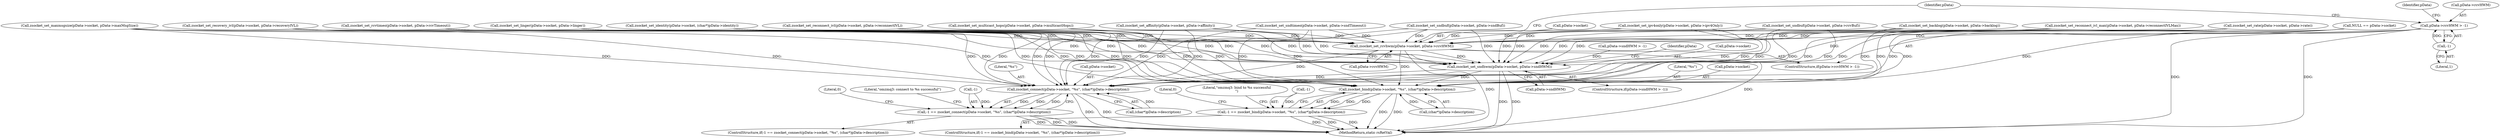 digraph "0_rsyslog_062d0c671a29f7c6f7dff4a2f1f35df375bbb30b_0@pointer" {
"1000361" [label="(Call,pData->rcvHWM > -1)"];
"1000365" [label="(Call,-1)"];
"1000367" [label="(Call,zsocket_set_rcvhwm(pData->socket, pData->rcvHWM))"];
"1000381" [label="(Call,zsocket_set_sndhwm(pData->socket, pData->sndHWM))"];
"1000399" [label="(Call,zsocket_bind(pData->socket, \"%s\", (char*)pData->description))"];
"1000396" [label="(Call,-1 == zsocket_bind(pData->socket, \"%s\", (char*)pData->description))"];
"1000432" [label="(Call,zsocket_connect(pData->socket, \"%s\", (char*)pData->description))"];
"1000429" [label="(Call,-1 == zsocket_connect(pData->socket, \"%s\", (char*)pData->description))"];
"1000381" [label="(Call,zsocket_set_sndhwm(pData->socket, pData->sndHWM))"];
"1000397" [label="(Call,-1)"];
"1000428" [label="(ControlStructure,if(-1 == zsocket_connect(pData->socket, \"%s\", (char*)pData->description)))"];
"1000377" [label="(Identifier,pData)"];
"1000242" [label="(Call,zsocket_set_rcvtimeo(pData->socket, pData->rcvTimeout))"];
"1000395" [label="(ControlStructure,if(-1 == zsocket_bind(pData->socket, \"%s\", (char*)pData->description)))"];
"1000436" [label="(Literal,\"%s\")"];
"1000403" [label="(Literal,\"%s\")"];
"1000200" [label="(Call,zsocket_set_linger(pData->socket, pData->linger))"];
"1000284" [label="(Call,zsocket_set_recovery_ivl(pData->socket, pData->recoveryIVL))"];
"1000214" [label="(Call,zsocket_set_backlog(pData->socket, pData->backlog))"];
"1000437" [label="(Call,(char*)pData->description)"];
"1000256" [label="(Call,zsocket_set_maxmsgsize(pData->socket, pData->maxMsgSize))"];
"1000270" [label="(Call,zsocket_set_rate(pData->socket, pData->rate))"];
"1000432" [label="(Call,zsocket_connect(pData->socket, \"%s\", (char*)pData->description))"];
"1000375" [label="(Call,pData->sndHWM > -1)"];
"1000444" [label="(Literal,0)"];
"1000365" [label="(Call,-1)"];
"1000385" [label="(Call,pData->sndHWM)"];
"1000361" [label="(Call,pData->rcvHWM > -1)"];
"1000461" [label="(MethodReturn,static rsRetVal)"];
"1000404" [label="(Call,(char*)pData->description)"];
"1000186" [label="(Call,zsocket_set_sndbuf(pData->socket, pData->rcvBuf))"];
"1000433" [label="(Call,pData->socket)"];
"1000369" [label="(Identifier,pData)"];
"1000362" [label="(Call,pData->rcvHWM)"];
"1000400" [label="(Call,pData->socket)"];
"1000366" [label="(Literal,1)"];
"1000374" [label="(ControlStructure,if(pData->sndHWM > -1))"];
"1000411" [label="(Literal,0)"];
"1000429" [label="(Call,-1 == zsocket_connect(pData->socket, \"%s\", (char*)pData->description))"];
"1000326" [label="(Call,zsocket_set_reconnect_ivl_max(pData->socket, pData->reconnectIVLMax))"];
"1000368" [label="(Call,pData->socket)"];
"1000391" [label="(Identifier,pData)"];
"1000396" [label="(Call,-1 == zsocket_bind(pData->socket, \"%s\", (char*)pData->description))"];
"1000312" [label="(Call,zsocket_set_reconnect_ivl(pData->socket, pData->reconnectIVL))"];
"1000340" [label="(Call,zsocket_set_ipv4only(pData->socket, pData->ipv4Only))"];
"1000360" [label="(ControlStructure,if(pData->rcvHWM > -1))"];
"1000455" [label="(Literal,\"omzmq3: connect to %s successful\")"];
"1000135" [label="(Call,NULL == pData->socket)"];
"1000430" [label="(Call,-1)"];
"1000228" [label="(Call,zsocket_set_sndtimeo(pData->socket, pData->sndTimeout))"];
"1000156" [label="(Call,zsocket_set_identity(pData->socket, (char*)pData->identity))"];
"1000353" [label="(Call,zsocket_set_affinity(pData->socket, pData->affinity))"];
"1000382" [label="(Call,pData->socket)"];
"1000422" [label="(Literal,\"omzmq3: bind to %s successful\n\")"];
"1000367" [label="(Call,zsocket_set_rcvhwm(pData->socket, pData->rcvHWM))"];
"1000399" [label="(Call,zsocket_bind(pData->socket, \"%s\", (char*)pData->description))"];
"1000298" [label="(Call,zsocket_set_multicast_hops(pData->socket, pData->multicastHops))"];
"1000371" [label="(Call,pData->rcvHWM)"];
"1000172" [label="(Call,zsocket_set_sndbuf(pData->socket, pData->sndBuf))"];
"1000361" -> "1000360"  [label="AST: "];
"1000361" -> "1000365"  [label="CFG: "];
"1000362" -> "1000361"  [label="AST: "];
"1000365" -> "1000361"  [label="AST: "];
"1000369" -> "1000361"  [label="CFG: "];
"1000377" -> "1000361"  [label="CFG: "];
"1000361" -> "1000461"  [label="DDG: "];
"1000361" -> "1000461"  [label="DDG: "];
"1000365" -> "1000361"  [label="DDG: "];
"1000361" -> "1000367"  [label="DDG: "];
"1000365" -> "1000366"  [label="CFG: "];
"1000366" -> "1000365"  [label="AST: "];
"1000367" -> "1000360"  [label="AST: "];
"1000367" -> "1000371"  [label="CFG: "];
"1000368" -> "1000367"  [label="AST: "];
"1000371" -> "1000367"  [label="AST: "];
"1000377" -> "1000367"  [label="CFG: "];
"1000367" -> "1000461"  [label="DDG: "];
"1000367" -> "1000461"  [label="DDG: "];
"1000186" -> "1000367"  [label="DDG: "];
"1000200" -> "1000367"  [label="DDG: "];
"1000284" -> "1000367"  [label="DDG: "];
"1000156" -> "1000367"  [label="DDG: "];
"1000298" -> "1000367"  [label="DDG: "];
"1000312" -> "1000367"  [label="DDG: "];
"1000228" -> "1000367"  [label="DDG: "];
"1000172" -> "1000367"  [label="DDG: "];
"1000214" -> "1000367"  [label="DDG: "];
"1000256" -> "1000367"  [label="DDG: "];
"1000353" -> "1000367"  [label="DDG: "];
"1000326" -> "1000367"  [label="DDG: "];
"1000340" -> "1000367"  [label="DDG: "];
"1000270" -> "1000367"  [label="DDG: "];
"1000135" -> "1000367"  [label="DDG: "];
"1000242" -> "1000367"  [label="DDG: "];
"1000367" -> "1000381"  [label="DDG: "];
"1000367" -> "1000399"  [label="DDG: "];
"1000367" -> "1000432"  [label="DDG: "];
"1000381" -> "1000374"  [label="AST: "];
"1000381" -> "1000385"  [label="CFG: "];
"1000382" -> "1000381"  [label="AST: "];
"1000385" -> "1000381"  [label="AST: "];
"1000391" -> "1000381"  [label="CFG: "];
"1000381" -> "1000461"  [label="DDG: "];
"1000381" -> "1000461"  [label="DDG: "];
"1000186" -> "1000381"  [label="DDG: "];
"1000200" -> "1000381"  [label="DDG: "];
"1000284" -> "1000381"  [label="DDG: "];
"1000156" -> "1000381"  [label="DDG: "];
"1000298" -> "1000381"  [label="DDG: "];
"1000312" -> "1000381"  [label="DDG: "];
"1000228" -> "1000381"  [label="DDG: "];
"1000172" -> "1000381"  [label="DDG: "];
"1000214" -> "1000381"  [label="DDG: "];
"1000256" -> "1000381"  [label="DDG: "];
"1000353" -> "1000381"  [label="DDG: "];
"1000326" -> "1000381"  [label="DDG: "];
"1000340" -> "1000381"  [label="DDG: "];
"1000270" -> "1000381"  [label="DDG: "];
"1000135" -> "1000381"  [label="DDG: "];
"1000242" -> "1000381"  [label="DDG: "];
"1000375" -> "1000381"  [label="DDG: "];
"1000381" -> "1000399"  [label="DDG: "];
"1000381" -> "1000432"  [label="DDG: "];
"1000399" -> "1000396"  [label="AST: "];
"1000399" -> "1000404"  [label="CFG: "];
"1000400" -> "1000399"  [label="AST: "];
"1000403" -> "1000399"  [label="AST: "];
"1000404" -> "1000399"  [label="AST: "];
"1000396" -> "1000399"  [label="CFG: "];
"1000399" -> "1000461"  [label="DDG: "];
"1000399" -> "1000461"  [label="DDG: "];
"1000399" -> "1000396"  [label="DDG: "];
"1000399" -> "1000396"  [label="DDG: "];
"1000399" -> "1000396"  [label="DDG: "];
"1000186" -> "1000399"  [label="DDG: "];
"1000200" -> "1000399"  [label="DDG: "];
"1000284" -> "1000399"  [label="DDG: "];
"1000156" -> "1000399"  [label="DDG: "];
"1000298" -> "1000399"  [label="DDG: "];
"1000312" -> "1000399"  [label="DDG: "];
"1000228" -> "1000399"  [label="DDG: "];
"1000172" -> "1000399"  [label="DDG: "];
"1000214" -> "1000399"  [label="DDG: "];
"1000256" -> "1000399"  [label="DDG: "];
"1000353" -> "1000399"  [label="DDG: "];
"1000326" -> "1000399"  [label="DDG: "];
"1000340" -> "1000399"  [label="DDG: "];
"1000270" -> "1000399"  [label="DDG: "];
"1000135" -> "1000399"  [label="DDG: "];
"1000242" -> "1000399"  [label="DDG: "];
"1000404" -> "1000399"  [label="DDG: "];
"1000396" -> "1000395"  [label="AST: "];
"1000397" -> "1000396"  [label="AST: "];
"1000411" -> "1000396"  [label="CFG: "];
"1000422" -> "1000396"  [label="CFG: "];
"1000396" -> "1000461"  [label="DDG: "];
"1000396" -> "1000461"  [label="DDG: "];
"1000396" -> "1000461"  [label="DDG: "];
"1000397" -> "1000396"  [label="DDG: "];
"1000432" -> "1000429"  [label="AST: "];
"1000432" -> "1000437"  [label="CFG: "];
"1000433" -> "1000432"  [label="AST: "];
"1000436" -> "1000432"  [label="AST: "];
"1000437" -> "1000432"  [label="AST: "];
"1000429" -> "1000432"  [label="CFG: "];
"1000432" -> "1000461"  [label="DDG: "];
"1000432" -> "1000461"  [label="DDG: "];
"1000432" -> "1000429"  [label="DDG: "];
"1000432" -> "1000429"  [label="DDG: "];
"1000432" -> "1000429"  [label="DDG: "];
"1000186" -> "1000432"  [label="DDG: "];
"1000200" -> "1000432"  [label="DDG: "];
"1000284" -> "1000432"  [label="DDG: "];
"1000156" -> "1000432"  [label="DDG: "];
"1000298" -> "1000432"  [label="DDG: "];
"1000312" -> "1000432"  [label="DDG: "];
"1000228" -> "1000432"  [label="DDG: "];
"1000172" -> "1000432"  [label="DDG: "];
"1000214" -> "1000432"  [label="DDG: "];
"1000256" -> "1000432"  [label="DDG: "];
"1000353" -> "1000432"  [label="DDG: "];
"1000326" -> "1000432"  [label="DDG: "];
"1000340" -> "1000432"  [label="DDG: "];
"1000270" -> "1000432"  [label="DDG: "];
"1000135" -> "1000432"  [label="DDG: "];
"1000242" -> "1000432"  [label="DDG: "];
"1000437" -> "1000432"  [label="DDG: "];
"1000429" -> "1000428"  [label="AST: "];
"1000430" -> "1000429"  [label="AST: "];
"1000444" -> "1000429"  [label="CFG: "];
"1000455" -> "1000429"  [label="CFG: "];
"1000429" -> "1000461"  [label="DDG: "];
"1000429" -> "1000461"  [label="DDG: "];
"1000429" -> "1000461"  [label="DDG: "];
"1000430" -> "1000429"  [label="DDG: "];
}
